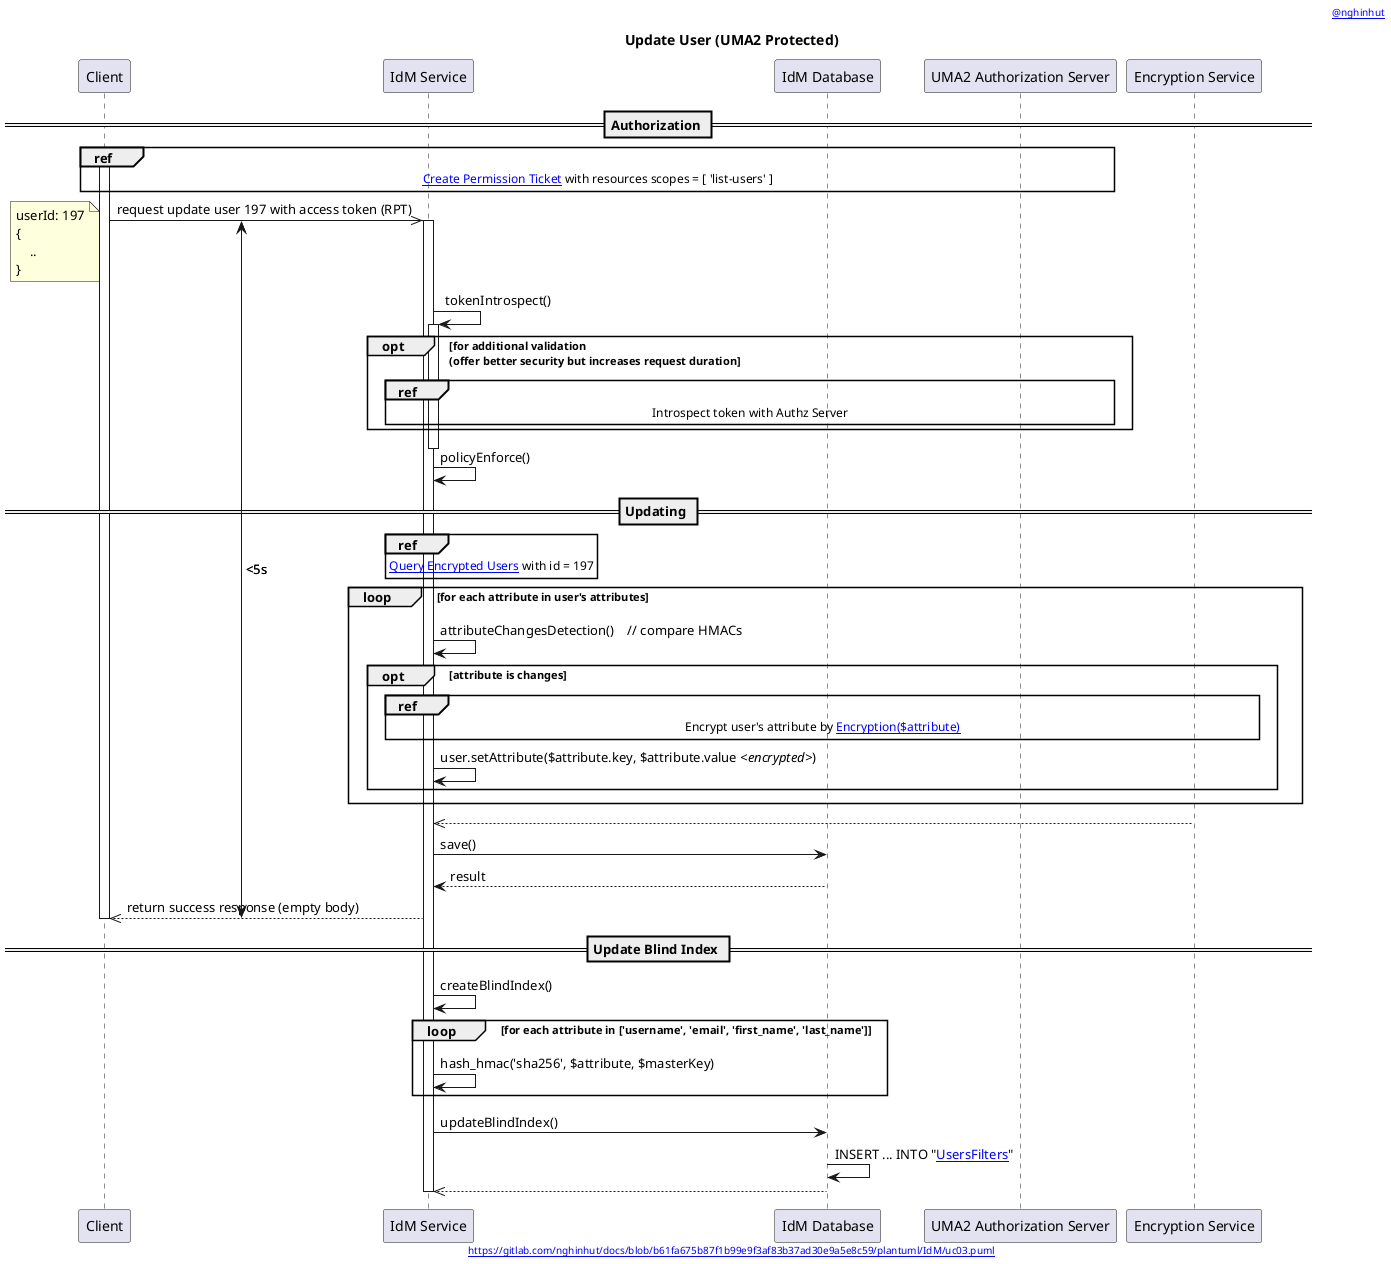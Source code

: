 @startuml
'-----START auto generated metadata please keep comment here to allow auto update-----
'-----DON'T EDIT THIS SECTION, INSTEAD RE-RUN prebuild.sh TO UPDATE-----
header [[https://www.nghinhut.dev?from=http%5C%3A%5C%2F%5C%2Fwww%5C.plantuml%5C.com%5C%2Fplantuml%5C%2Fproxy%3Ffmt%3Dsvg%5C%26src%3Dhttps%5C%3A%5C%2F%5C%2Fgitlab%5C.com%5C%2Fnghinhut%5C%2Fdocs%5C%2Fraw%5C%2Fb61fa675b87f1b99e9f3af83b37ad30e9a5e8c59%5C%2Fplantuml%5C%2FIdM%5C%2Fuc03%5C.puml%0A @nghinhut]]
footer [[http://www.plantuml.com/plantuml/proxy?fmt=svg&src=https://gitlab.com/nghinhut/docs/raw/b61fa675b87f1b99e9f3af83b37ad30e9a5e8c59/plantuml/IdM/uc03.puml https://gitlab.com/nghinhut/docs/blob/b61fa675b87f1b99e9f3af83b37ad30e9a5e8c59/plantuml/IdM/uc03.puml]]
'-----END auto generated metadata please keep comment here to allow auto update-----
title Update User (UMA2 Protected)
!pragma teoz true

!$BASE_URL = "http://www.plantuml.com/plantuml/proxy?fmt=svg&src=" + %getenv("CI_PROJECT_URL") + "/raw/master"

participant "Client" as client
participant "IdM Service" as idm
participant "IdM Database" as db
participant "UMA2 Authorization Server" as as
participant "Encryption Service" as es


== Authorization ==
activate client
ref over client, idm, as
    [[$BASE_URL/IdM/create-permission-ticket.function.puml{} Create Permission Ticket]] with resources scopes = [ 'list-users' ]
end

{start_d1} client ->> idm : request update user 197 with access token (RPT)
note left
    userId: 197
    {
        ..
    }
end note

activate idm
idm -> idm : tokenIntrospect()
activate idm
    opt for additional validation\n(offer better security but increases request duration
        ref over idm, as
            Introspect token with Authz Server
        end
    end
deactivate idm


idm -> idm : policyEnforce()


== Updating ==
ref over idm
    [[$BASE_URL/IdM/query-encrypted-users.function.puml Query Encrypted Users]] with id = 197
end

loop for each attribute in user's attributes
    idm -> idm : attributeChangesDetection()    // compare HMACs
    opt attribute is changes
        ref over idm, es
            Encrypt user's attribute by [[$BASE_URL/encryption.function.puml Encryption($attribute)]]
        end

        idm -> idm : user.setAttribute($attribute.key, $attribute.value //<encrypted>//)
    end
end

idm <<-- es
deactivate es

idm -> db : save()
idm <-- db : result

{end_d1} client <<-- idm : return success response (empty body)
deactivate client


== Update Blind Index ==
idm -> idm : createBlindIndex()
    loop for each attribute in ['username', 'email', 'first_name', 'last_name']
        idm -> idm : hash_hmac('sha256', $attribute, $masterKey)
    end
    idm -> db : updateBlindIndex()
        db -> db : INSERT ... INTO "[[$BASE_URL/class.puml UsersFilters]]"
    idm <<-- db
deactivate idm


'Duration Constrains
{start_d1} <-> {end_d1} : <5s
@enduml
